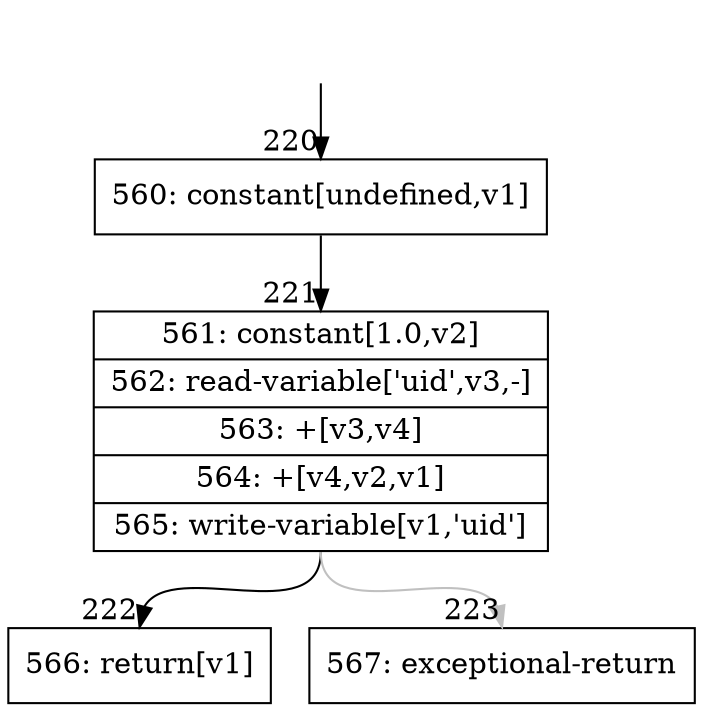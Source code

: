 digraph {
rankdir="TD"
BB_entry16[shape=none,label=""];
BB_entry16 -> BB220 [tailport=s, headport=n, headlabel="    220"]
BB220 [shape=record label="{560: constant[undefined,v1]}" ] 
BB220 -> BB221 [tailport=s, headport=n, headlabel="      221"]
BB221 [shape=record label="{561: constant[1.0,v2]|562: read-variable['uid',v3,-]|563: +[v3,v4]|564: +[v4,v2,v1]|565: write-variable[v1,'uid']}" ] 
BB221 -> BB222 [tailport=s, headport=n, headlabel="      222"]
BB221 -> BB223 [tailport=s, headport=n, color=gray, headlabel="      223"]
BB222 [shape=record label="{566: return[v1]}" ] 
BB223 [shape=record label="{567: exceptional-return}" ] 
//#$~ 394
}
